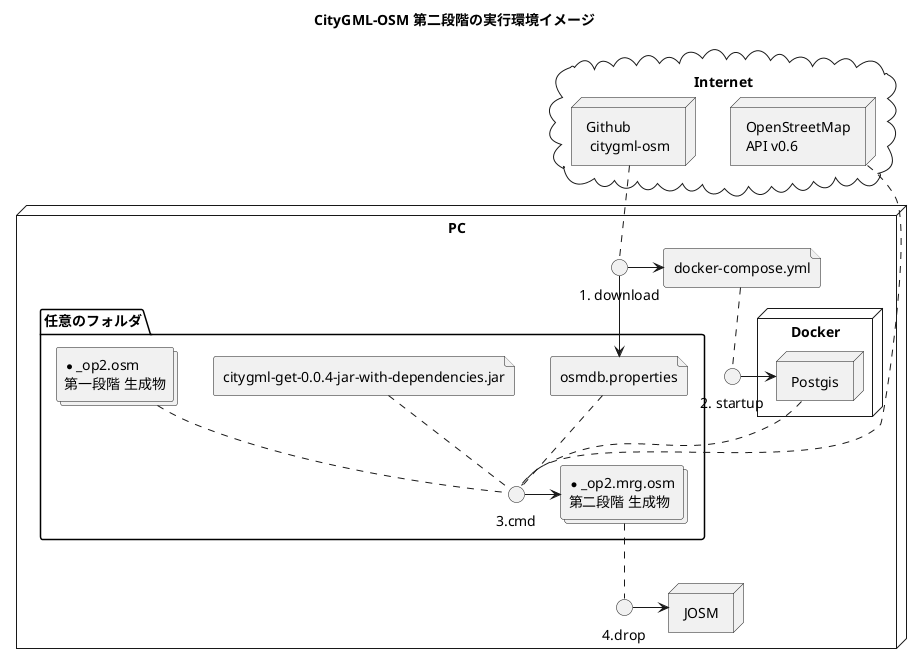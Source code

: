 @startuml
title CityGML-OSM 第二段階の実行環境イメージ

cloud Internet {
 node "OpenStreetMap\nAPI v0.6" as osmapi
 node "Github\n citygml-osm" as github
}

node PC {
 node Docker {
  node "Postgis" as postgis
 }

 () "1. download" as download
 github .. download

 file "docker-compose.yml" as yml
 download -> yml

 () "2. startup" as startup
 yml .. startup
 startup -> postgis

 folder 任意のフォルダ {
  file "osmdb.properties" as prop
  download --> prop
  
  file "citygml-get-0.0.4-jar-with-dependencies.jar" as jar
  collections "*_op2.osm\n第一段階 生成物" as osm
 
  () "3.cmd" as cmd
  jar .. cmd
  osm .. cmd
  prop .. cmd
  osmapi .. cmd
  postgis .. cmd
 
  collections "*_op2.mrg.osm\n第二段階 生成物" as mrg
  cmd -> mrg
 }

 () "4.drop" as drop
 node JOSM
}

mrg .. drop
drop -> JOSM
@enduml
